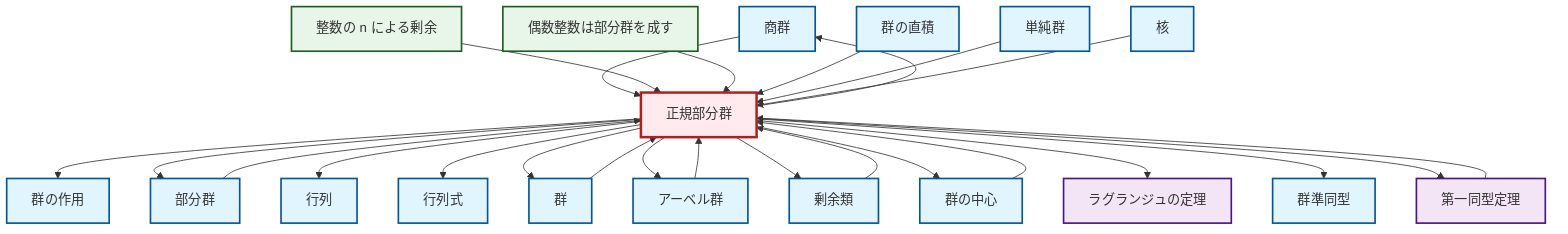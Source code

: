 graph TD
    classDef definition fill:#e1f5fe,stroke:#01579b,stroke-width:2px
    classDef theorem fill:#f3e5f5,stroke:#4a148c,stroke-width:2px
    classDef axiom fill:#fff3e0,stroke:#e65100,stroke-width:2px
    classDef example fill:#e8f5e9,stroke:#1b5e20,stroke-width:2px
    classDef current fill:#ffebee,stroke:#b71c1c,stroke-width:3px
    def-quotient-group["商群"]:::definition
    def-center-of-group["群の中心"]:::definition
    def-normal-subgroup["正規部分群"]:::definition
    def-kernel["核"]:::definition
    def-simple-group["単純群"]:::definition
    ex-even-integers-subgroup["偶数整数は部分群を成す"]:::example
    def-group["群"]:::definition
    thm-lagrange["ラグランジュの定理"]:::theorem
    def-direct-product["群の直積"]:::definition
    def-homomorphism["群準同型"]:::definition
    def-abelian-group["アーベル群"]:::definition
    def-coset["剰余類"]:::definition
    thm-first-isomorphism["第一同型定理"]:::theorem
    def-matrix["行列"]:::definition
    ex-quotient-integers-mod-n["整数の n による剰余"]:::example
    def-group-action["群の作用"]:::definition
    def-determinant["行列式"]:::definition
    def-subgroup["部分群"]:::definition
    def-normal-subgroup --> def-group-action
    def-normal-subgroup --> def-subgroup
    def-normal-subgroup --> def-matrix
    def-quotient-group --> def-normal-subgroup
    ex-quotient-integers-mod-n --> def-normal-subgroup
    def-normal-subgroup --> def-determinant
    ex-even-integers-subgroup --> def-normal-subgroup
    def-coset --> def-normal-subgroup
    def-normal-subgroup --> def-group
    def-abelian-group --> def-normal-subgroup
    def-group --> def-normal-subgroup
    def-center-of-group --> def-normal-subgroup
    def-normal-subgroup --> def-quotient-group
    def-normal-subgroup --> def-abelian-group
    thm-first-isomorphism --> def-normal-subgroup
    def-direct-product --> def-normal-subgroup
    def-simple-group --> def-normal-subgroup
    def-normal-subgroup --> def-coset
    def-normal-subgroup --> def-center-of-group
    def-subgroup --> def-normal-subgroup
    def-normal-subgroup --> thm-lagrange
    def-normal-subgroup --> def-homomorphism
    def-normal-subgroup --> thm-first-isomorphism
    def-kernel --> def-normal-subgroup
    class def-normal-subgroup current